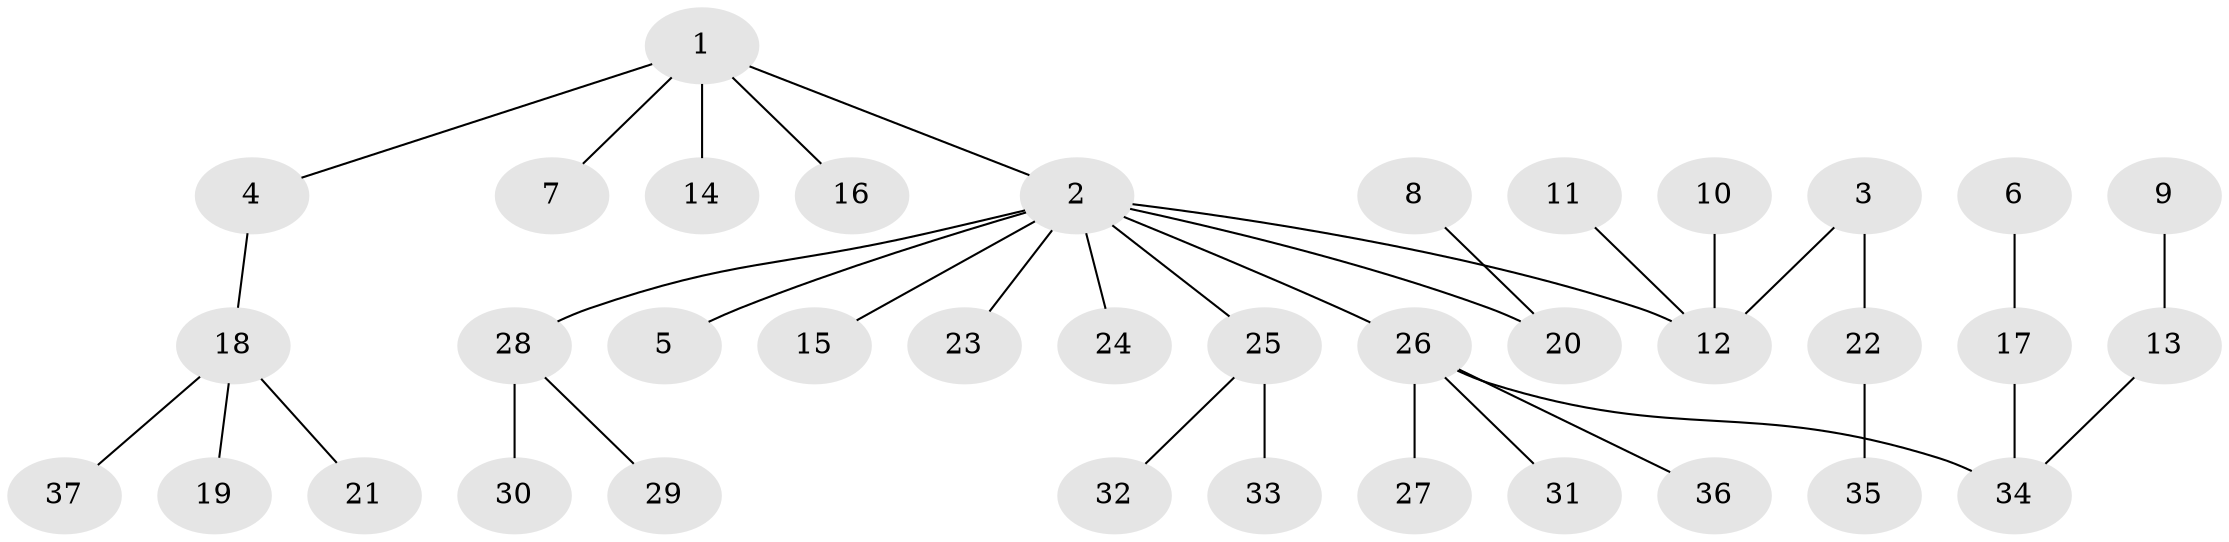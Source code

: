 // original degree distribution, {4: 0.05405405405405406, 5: 0.04054054054054054, 6: 0.013513513513513514, 2: 0.24324324324324326, 8: 0.013513513513513514, 3: 0.12162162162162163, 1: 0.5135135135135135}
// Generated by graph-tools (version 1.1) at 2025/50/03/09/25 03:50:25]
// undirected, 37 vertices, 36 edges
graph export_dot {
graph [start="1"]
  node [color=gray90,style=filled];
  1;
  2;
  3;
  4;
  5;
  6;
  7;
  8;
  9;
  10;
  11;
  12;
  13;
  14;
  15;
  16;
  17;
  18;
  19;
  20;
  21;
  22;
  23;
  24;
  25;
  26;
  27;
  28;
  29;
  30;
  31;
  32;
  33;
  34;
  35;
  36;
  37;
  1 -- 2 [weight=1.0];
  1 -- 4 [weight=1.0];
  1 -- 7 [weight=1.0];
  1 -- 14 [weight=1.0];
  1 -- 16 [weight=1.0];
  2 -- 5 [weight=1.0];
  2 -- 12 [weight=1.0];
  2 -- 15 [weight=1.0];
  2 -- 20 [weight=1.0];
  2 -- 23 [weight=1.0];
  2 -- 24 [weight=1.0];
  2 -- 25 [weight=1.0];
  2 -- 26 [weight=1.0];
  2 -- 28 [weight=1.0];
  3 -- 12 [weight=1.0];
  3 -- 22 [weight=1.0];
  4 -- 18 [weight=1.0];
  6 -- 17 [weight=1.0];
  8 -- 20 [weight=1.0];
  9 -- 13 [weight=1.0];
  10 -- 12 [weight=1.0];
  11 -- 12 [weight=1.0];
  13 -- 34 [weight=1.0];
  17 -- 34 [weight=1.0];
  18 -- 19 [weight=1.0];
  18 -- 21 [weight=1.0];
  18 -- 37 [weight=1.0];
  22 -- 35 [weight=1.0];
  25 -- 32 [weight=1.0];
  25 -- 33 [weight=1.0];
  26 -- 27 [weight=1.0];
  26 -- 31 [weight=1.0];
  26 -- 34 [weight=1.0];
  26 -- 36 [weight=1.0];
  28 -- 29 [weight=1.0];
  28 -- 30 [weight=1.0];
}

